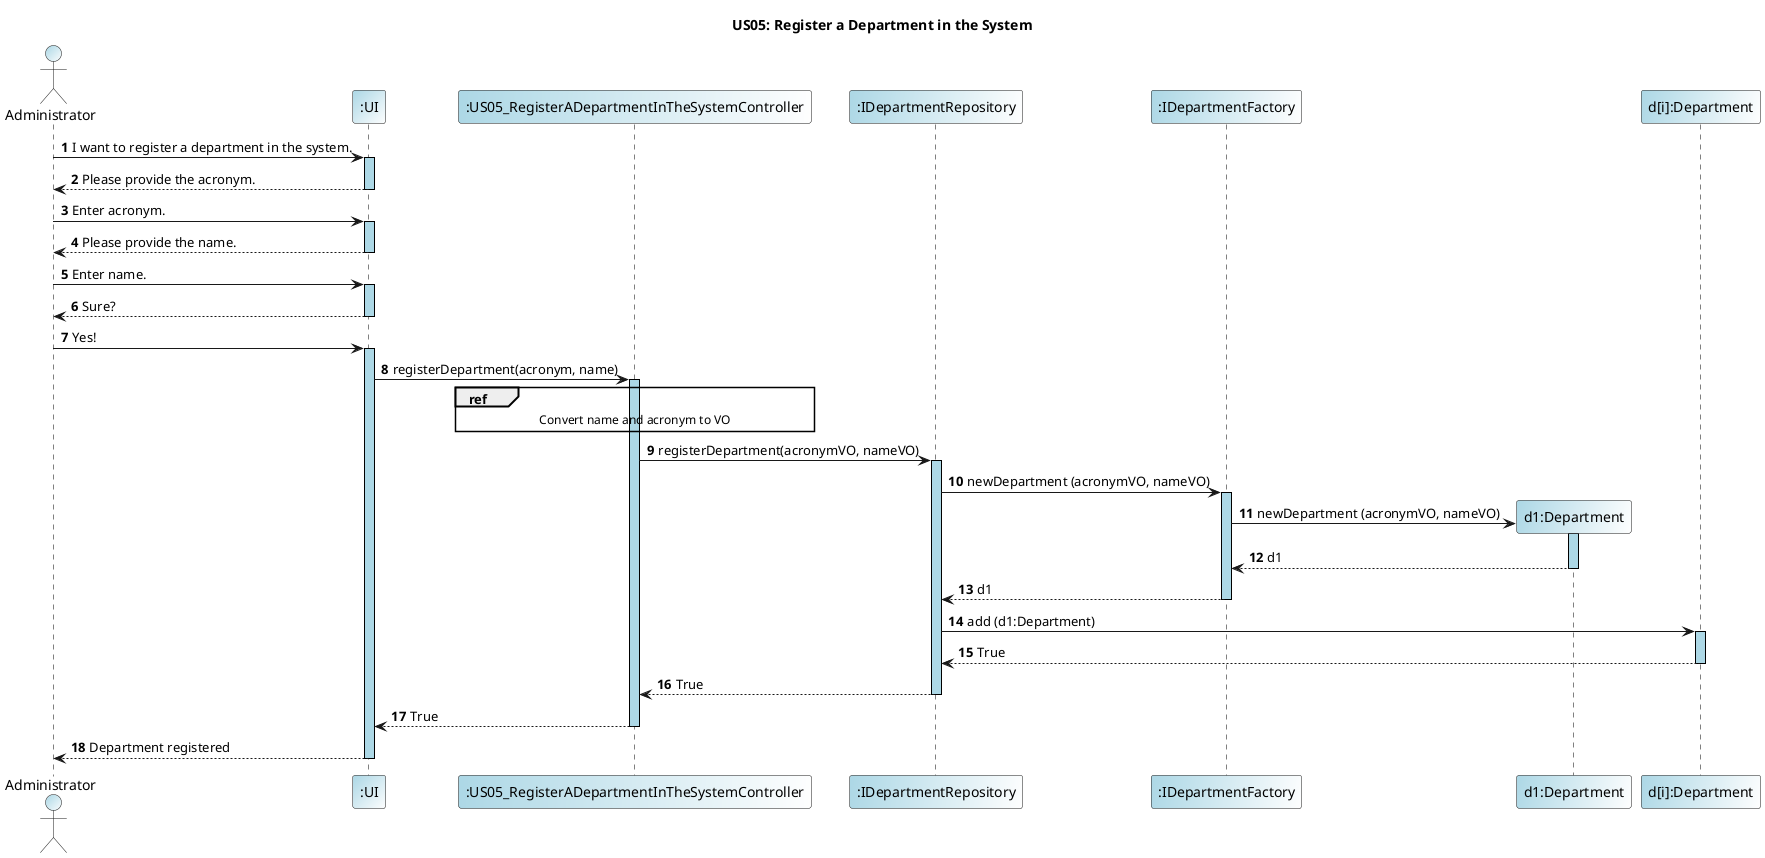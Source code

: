 @startuml

title US05: Register a Department in the System

autonumber
skinparam sequence {
   LifelineBorderColor black
   LifelineBackgroundColor LightBlue
 }

actor "Administrator" as Administrator #LightBlue/White
participant ":UI" as UI #LightBlue/white
participant ":US05_RegisterADepartmentInTheSystemController" as Controller #LightBlue/white
participant ":IDepartmentRepository" as DepartmentRepository #LightBlue/white
participant ":IDepartmentFactory" as DepartmentFactory #LightBlue/white
participant "d1:Department" as Department #LightBlue/white
participant "d[i]:Department" as Departmenti #LightBlue/white

Administrator -> UI: I want to register a department in the system.
activate UI
UI --> Administrator: Please provide the acronym.
deactivate UI
Administrator -> UI: Enter acronym.
activate UI
UI --> Administrator: Please provide the name.
deactivate UI
Administrator -> UI: Enter name.
activate UI
UI --> Administrator: Sure?
deactivate UI
Administrator -> UI: Yes!
activate UI

UI -> Controller: registerDepartment(acronym, name)
activate Controller

ref over Controller
    Convert name and acronym to VO
end ref

Controller -> DepartmentRepository: registerDepartment(acronymVO, nameVO)
activate DepartmentRepository
DepartmentRepository -> DepartmentFactory: newDepartment (acronymVO, nameVO)
activate DepartmentFactory
DepartmentFactory -> Department **: newDepartment (acronymVO, nameVO)
activate Department
Department --> DepartmentFactory: d1
deactivate Department
DepartmentFactory --> DepartmentRepository: d1
deactivate DepartmentFactory
DepartmentRepository -> Departmenti: add (d1:Department)
activate Departmenti
Departmenti --> DepartmentRepository: True
deactivate Departmenti
DepartmentRepository --> Controller: True
deactivate DepartmentRepository

Controller --> UI: True
deactivate Controller
UI --> Administrator: Department registered
deactivate UI

@enduml